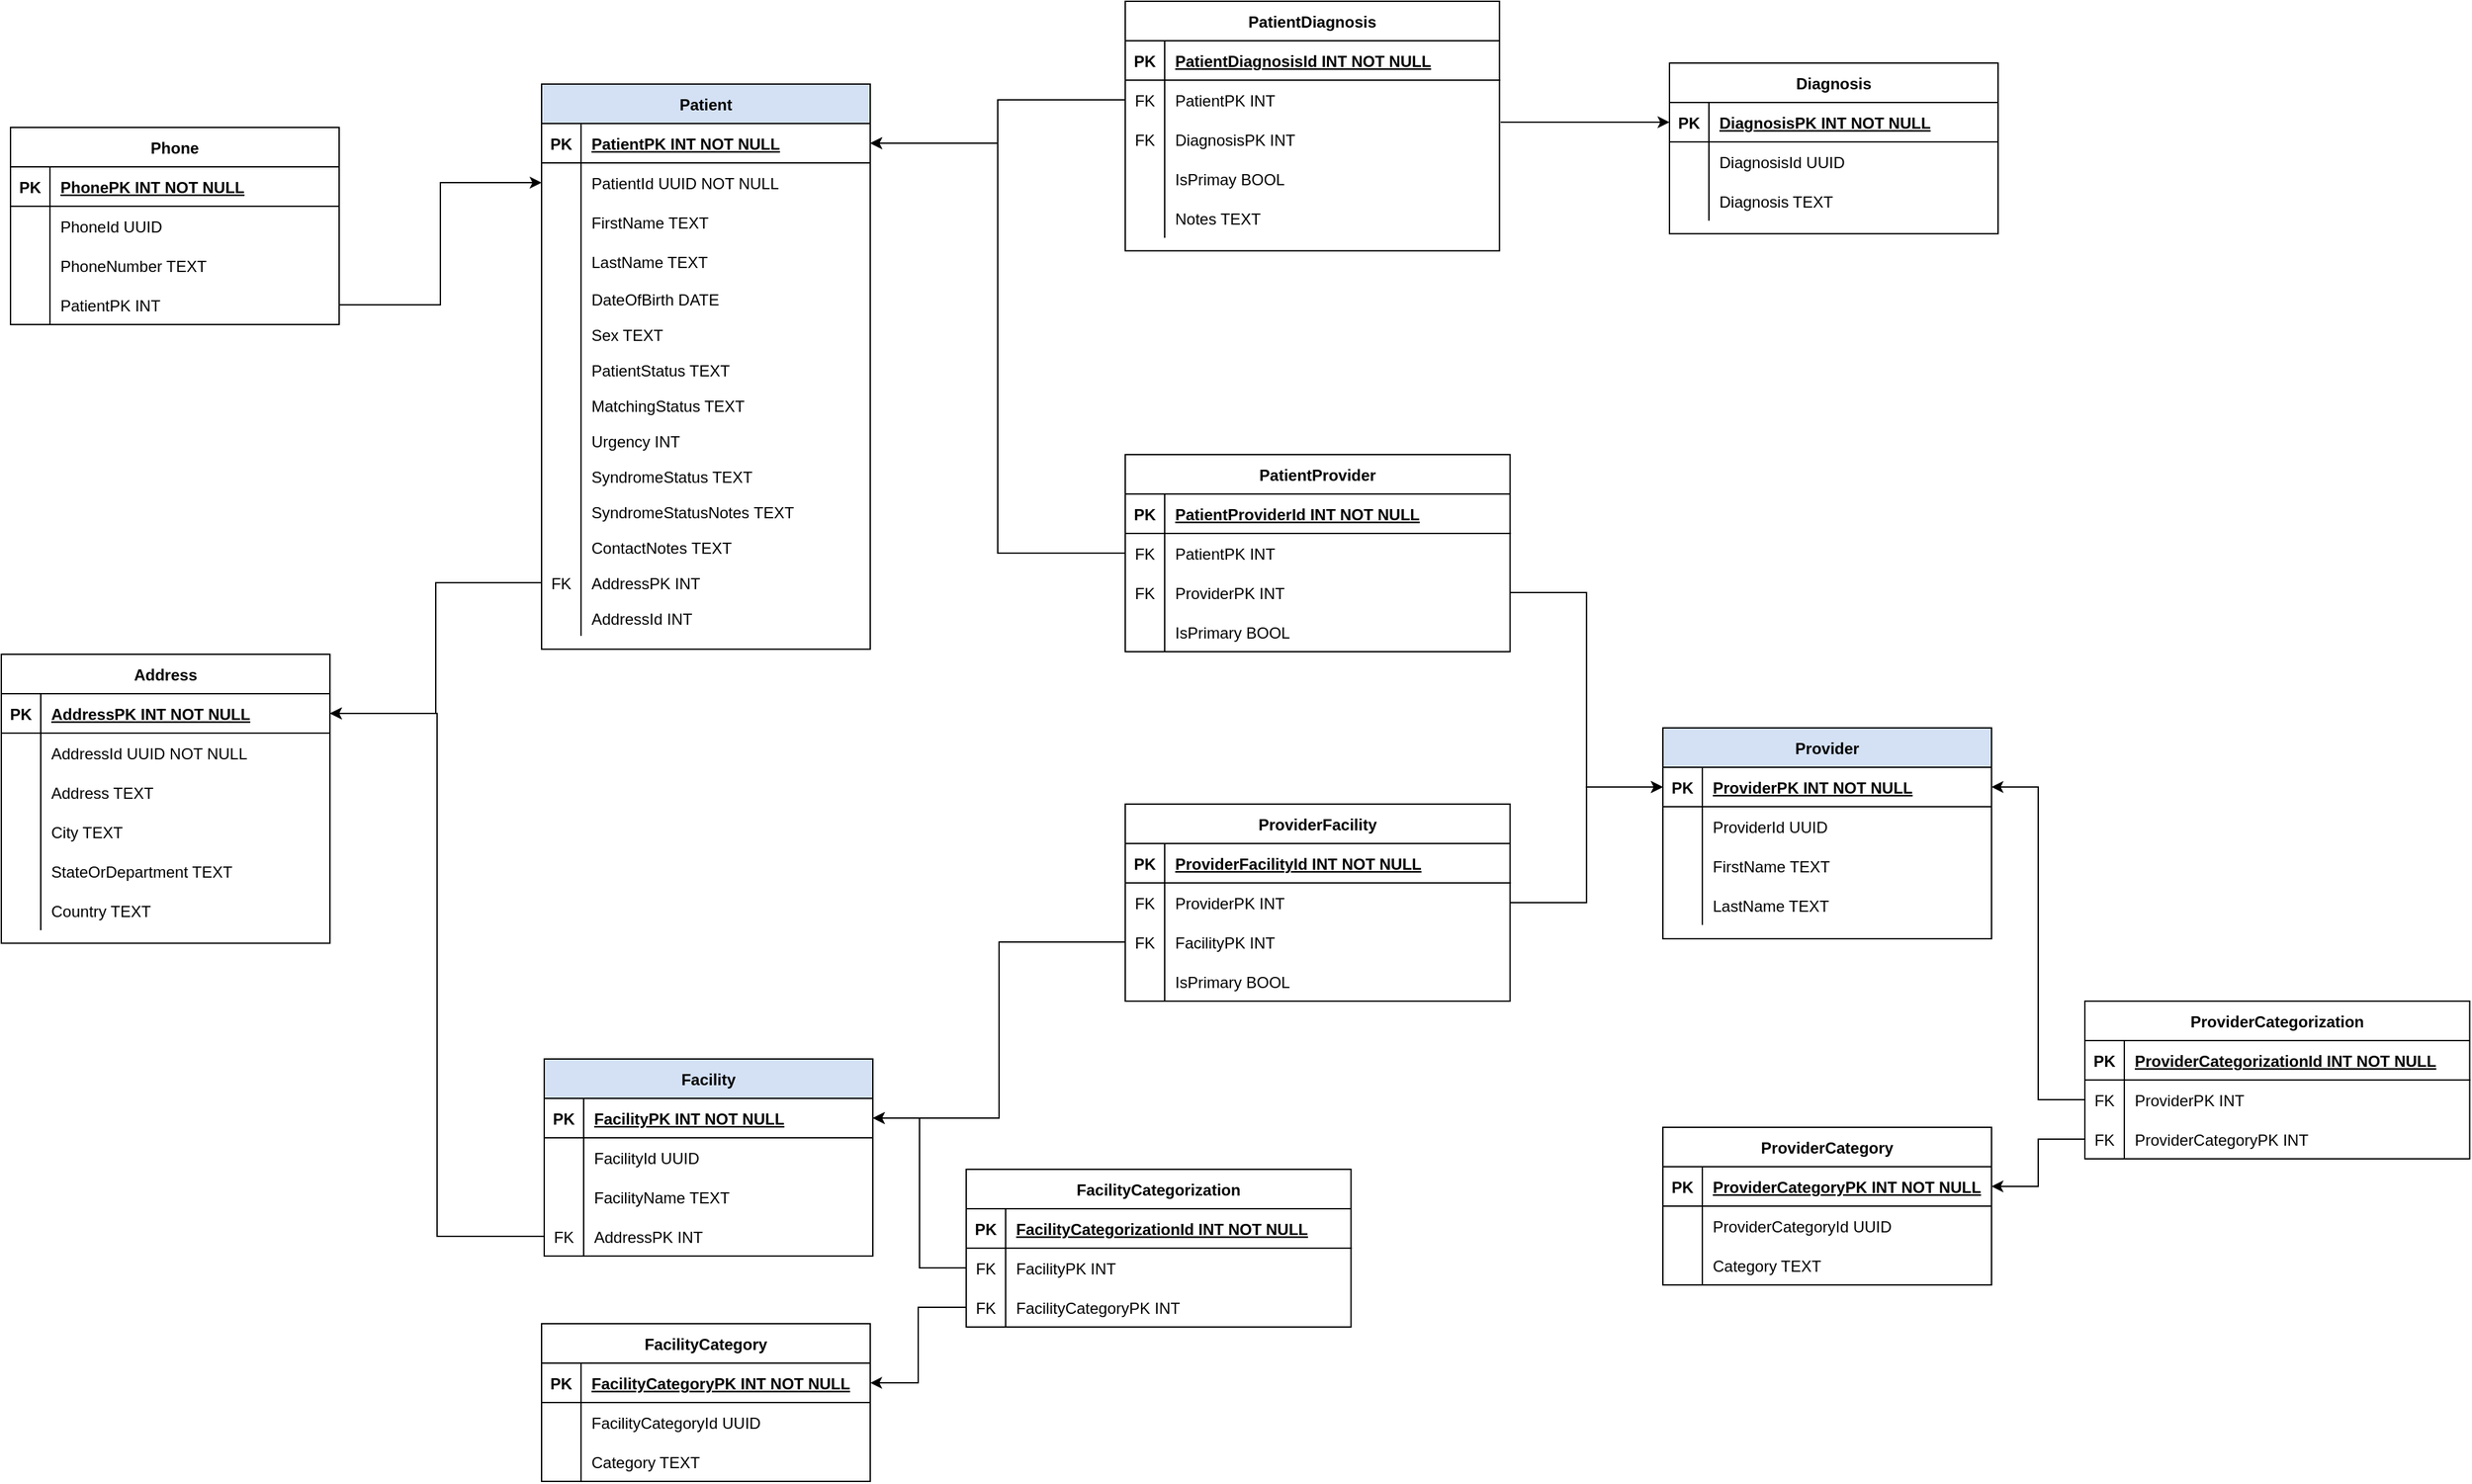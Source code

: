 <mxfile version="13.6.5" type="github">
  <diagram id="R2lEEEUBdFMjLlhIrx00" name="Page-1">
    <mxGraphModel dx="1976" dy="2022" grid="0" gridSize="10" guides="1" tooltips="1" connect="1" arrows="1" fold="1" page="1" pageScale="1" pageWidth="850" pageHeight="1100" math="0" shadow="0" extFonts="Permanent Marker^https://fonts.googleapis.com/css?family=Permanent+Marker">
      <root>
        <mxCell id="0" />
        <mxCell id="1" parent="0" />
        <mxCell id="nQOax5A-HRurF4t93XrJ-93" style="edgeStyle=orthogonalEdgeStyle;rounded=0;orthogonalLoop=1;jettySize=auto;html=1;exitX=0;exitY=0.5;exitDx=0;exitDy=0;" edge="1" parent="1" source="nQOax5A-HRurF4t93XrJ-86" target="C-vyLk0tnHw3VtMMgP7b-14">
          <mxGeometry relative="1" as="geometry" />
        </mxCell>
        <mxCell id="nQOax5A-HRurF4t93XrJ-94" style="edgeStyle=orthogonalEdgeStyle;rounded=0;orthogonalLoop=1;jettySize=auto;html=1;entryX=0;entryY=0.5;entryDx=0;entryDy=0;exitX=1.003;exitY=0.067;exitDx=0;exitDy=0;exitPerimeter=0;" edge="1" parent="1" source="nQOax5A-HRurF4t93XrJ-89" target="nQOax5A-HRurF4t93XrJ-46">
          <mxGeometry relative="1" as="geometry">
            <mxPoint x="461" y="128" as="sourcePoint" />
          </mxGeometry>
        </mxCell>
        <mxCell id="nQOax5A-HRurF4t93XrJ-104" style="edgeStyle=orthogonalEdgeStyle;rounded=0;orthogonalLoop=1;jettySize=auto;html=1;entryX=1;entryY=0.5;entryDx=0;entryDy=0;exitX=0;exitY=0.5;exitDx=0;exitDy=0;" edge="1" parent="1" source="nQOax5A-HRurF4t93XrJ-42" target="C-vyLk0tnHw3VtMMgP7b-24">
          <mxGeometry relative="1" as="geometry">
            <mxPoint x="443" y="902" as="sourcePoint" />
          </mxGeometry>
        </mxCell>
        <mxCell id="nQOax5A-HRurF4t93XrJ-105" style="edgeStyle=orthogonalEdgeStyle;rounded=0;orthogonalLoop=1;jettySize=auto;html=1;exitX=0;exitY=0.5;exitDx=0;exitDy=0;entryX=1;entryY=0.5;entryDx=0;entryDy=0;" edge="1" parent="1" source="nQOax5A-HRurF4t93XrJ-101" target="nQOax5A-HRurF4t93XrJ-20">
          <mxGeometry relative="1" as="geometry" />
        </mxCell>
        <mxCell id="nQOax5A-HRurF4t93XrJ-116" style="edgeStyle=orthogonalEdgeStyle;rounded=0;orthogonalLoop=1;jettySize=auto;html=1;exitX=1;exitY=0.5;exitDx=0;exitDy=0;entryX=0;entryY=0.5;entryDx=0;entryDy=0;" edge="1" parent="1" source="nQOax5A-HRurF4t93XrJ-113" target="C-vyLk0tnHw3VtMMgP7b-17">
          <mxGeometry relative="1" as="geometry" />
        </mxCell>
        <mxCell id="C-vyLk0tnHw3VtMMgP7b-23" value="Facility" style="shape=table;startSize=30;container=1;collapsible=1;childLayout=tableLayout;fixedRows=1;rowLines=0;fontStyle=1;align=center;resizeLast=1;fillColor=#D4E1F5;" parent="1" vertex="1">
          <mxGeometry x="57" y="779" width="250" height="150" as="geometry" />
        </mxCell>
        <mxCell id="C-vyLk0tnHw3VtMMgP7b-24" value="" style="shape=partialRectangle;collapsible=0;dropTarget=0;pointerEvents=0;fillColor=none;points=[[0,0.5],[1,0.5]];portConstraint=eastwest;top=0;left=0;right=0;bottom=1;" parent="C-vyLk0tnHw3VtMMgP7b-23" vertex="1">
          <mxGeometry y="30" width="250" height="30" as="geometry" />
        </mxCell>
        <mxCell id="C-vyLk0tnHw3VtMMgP7b-25" value="PK" style="shape=partialRectangle;overflow=hidden;connectable=0;fillColor=none;top=0;left=0;bottom=0;right=0;fontStyle=1;" parent="C-vyLk0tnHw3VtMMgP7b-24" vertex="1">
          <mxGeometry width="30" height="30" as="geometry" />
        </mxCell>
        <mxCell id="C-vyLk0tnHw3VtMMgP7b-26" value="FacilityPK INT NOT NULL " style="shape=partialRectangle;overflow=hidden;connectable=0;fillColor=none;top=0;left=0;bottom=0;right=0;align=left;spacingLeft=6;fontStyle=5;" parent="C-vyLk0tnHw3VtMMgP7b-24" vertex="1">
          <mxGeometry x="30" width="220" height="30" as="geometry" />
        </mxCell>
        <mxCell id="C-vyLk0tnHw3VtMMgP7b-27" value="" style="shape=partialRectangle;collapsible=0;dropTarget=0;pointerEvents=0;fillColor=none;points=[[0,0.5],[1,0.5]];portConstraint=eastwest;top=0;left=0;right=0;bottom=0;" parent="C-vyLk0tnHw3VtMMgP7b-23" vertex="1">
          <mxGeometry y="60" width="250" height="30" as="geometry" />
        </mxCell>
        <mxCell id="C-vyLk0tnHw3VtMMgP7b-28" value="" style="shape=partialRectangle;overflow=hidden;connectable=0;fillColor=none;top=0;left=0;bottom=0;right=0;" parent="C-vyLk0tnHw3VtMMgP7b-27" vertex="1">
          <mxGeometry width="30" height="30" as="geometry" />
        </mxCell>
        <mxCell id="C-vyLk0tnHw3VtMMgP7b-29" value="FacilityId UUID" style="shape=partialRectangle;overflow=hidden;connectable=0;fillColor=none;top=0;left=0;bottom=0;right=0;align=left;spacingLeft=6;" parent="C-vyLk0tnHw3VtMMgP7b-27" vertex="1">
          <mxGeometry x="30" width="220" height="30" as="geometry" />
        </mxCell>
        <mxCell id="nQOax5A-HRurF4t93XrJ-186" value="" style="shape=partialRectangle;collapsible=0;dropTarget=0;pointerEvents=0;fillColor=none;points=[[0,0.5],[1,0.5]];portConstraint=eastwest;top=0;left=0;right=0;bottom=0;" vertex="1" parent="C-vyLk0tnHw3VtMMgP7b-23">
          <mxGeometry y="90" width="250" height="30" as="geometry" />
        </mxCell>
        <mxCell id="nQOax5A-HRurF4t93XrJ-187" value="" style="shape=partialRectangle;overflow=hidden;connectable=0;fillColor=none;top=0;left=0;bottom=0;right=0;" vertex="1" parent="nQOax5A-HRurF4t93XrJ-186">
          <mxGeometry width="30" height="30" as="geometry" />
        </mxCell>
        <mxCell id="nQOax5A-HRurF4t93XrJ-188" value="FacilityName TEXT" style="shape=partialRectangle;overflow=hidden;connectable=0;fillColor=none;top=0;left=0;bottom=0;right=0;align=left;spacingLeft=6;" vertex="1" parent="nQOax5A-HRurF4t93XrJ-186">
          <mxGeometry x="30" width="220" height="30" as="geometry" />
        </mxCell>
        <mxCell id="nQOax5A-HRurF4t93XrJ-164" value="" style="shape=partialRectangle;collapsible=0;dropTarget=0;pointerEvents=0;fillColor=none;points=[[0,0.5],[1,0.5]];portConstraint=eastwest;top=0;left=0;right=0;bottom=0;" vertex="1" parent="C-vyLk0tnHw3VtMMgP7b-23">
          <mxGeometry y="120" width="250" height="30" as="geometry" />
        </mxCell>
        <mxCell id="nQOax5A-HRurF4t93XrJ-165" value="FK" style="shape=partialRectangle;overflow=hidden;connectable=0;fillColor=none;top=0;left=0;bottom=0;right=0;" vertex="1" parent="nQOax5A-HRurF4t93XrJ-164">
          <mxGeometry width="30" height="30" as="geometry" />
        </mxCell>
        <mxCell id="nQOax5A-HRurF4t93XrJ-166" value="AddressPK INT" style="shape=partialRectangle;overflow=hidden;connectable=0;fillColor=none;top=0;left=0;bottom=0;right=0;align=left;spacingLeft=6;" vertex="1" parent="nQOax5A-HRurF4t93XrJ-164">
          <mxGeometry x="30" width="220" height="30" as="geometry" />
        </mxCell>
        <mxCell id="C-vyLk0tnHw3VtMMgP7b-13" value="Patient" style="shape=table;startSize=30;container=1;collapsible=1;childLayout=tableLayout;fixedRows=1;rowLines=0;fontStyle=1;align=center;resizeLast=1;fillColor=#D4E1F5;" parent="1" vertex="1">
          <mxGeometry x="55" y="37" width="250" height="430.125" as="geometry" />
        </mxCell>
        <mxCell id="C-vyLk0tnHw3VtMMgP7b-14" value="" style="shape=partialRectangle;collapsible=0;dropTarget=0;pointerEvents=0;fillColor=none;points=[[0,0.5],[1,0.5]];portConstraint=eastwest;top=0;left=0;right=0;bottom=1;" parent="C-vyLk0tnHw3VtMMgP7b-13" vertex="1">
          <mxGeometry y="30" width="250" height="30" as="geometry" />
        </mxCell>
        <mxCell id="C-vyLk0tnHw3VtMMgP7b-15" value="PK" style="shape=partialRectangle;overflow=hidden;connectable=0;fillColor=none;top=0;left=0;bottom=0;right=0;fontStyle=1;" parent="C-vyLk0tnHw3VtMMgP7b-14" vertex="1">
          <mxGeometry width="30" height="30" as="geometry" />
        </mxCell>
        <mxCell id="C-vyLk0tnHw3VtMMgP7b-16" value="PatientPK INT NOT NULL " style="shape=partialRectangle;overflow=hidden;connectable=0;fillColor=none;top=0;left=0;bottom=0;right=0;align=left;spacingLeft=6;fontStyle=5;" parent="C-vyLk0tnHw3VtMMgP7b-14" vertex="1">
          <mxGeometry x="30" width="220" height="30" as="geometry" />
        </mxCell>
        <mxCell id="C-vyLk0tnHw3VtMMgP7b-17" value="" style="shape=partialRectangle;collapsible=0;dropTarget=0;pointerEvents=0;fillColor=none;points=[[0,0.5],[1,0.5]];portConstraint=eastwest;top=0;left=0;right=0;bottom=0;" parent="C-vyLk0tnHw3VtMMgP7b-13" vertex="1">
          <mxGeometry y="60" width="250" height="30" as="geometry" />
        </mxCell>
        <mxCell id="C-vyLk0tnHw3VtMMgP7b-18" value="" style="shape=partialRectangle;overflow=hidden;connectable=0;fillColor=none;top=0;left=0;bottom=0;right=0;" parent="C-vyLk0tnHw3VtMMgP7b-17" vertex="1">
          <mxGeometry width="30" height="30" as="geometry" />
        </mxCell>
        <mxCell id="C-vyLk0tnHw3VtMMgP7b-19" value="PatientId UUID NOT NULL" style="shape=partialRectangle;overflow=hidden;connectable=0;fillColor=none;top=0;left=0;bottom=0;right=0;align=left;spacingLeft=6;" parent="C-vyLk0tnHw3VtMMgP7b-17" vertex="1">
          <mxGeometry x="30" width="220" height="30" as="geometry" />
        </mxCell>
        <mxCell id="C-vyLk0tnHw3VtMMgP7b-20" value="" style="shape=partialRectangle;collapsible=0;dropTarget=0;pointerEvents=0;fillColor=none;points=[[0,0.5],[1,0.5]];portConstraint=eastwest;top=0;left=0;right=0;bottom=0;" parent="C-vyLk0tnHw3VtMMgP7b-13" vertex="1">
          <mxGeometry y="90" width="250" height="30" as="geometry" />
        </mxCell>
        <mxCell id="C-vyLk0tnHw3VtMMgP7b-21" value="" style="shape=partialRectangle;overflow=hidden;connectable=0;fillColor=none;top=0;left=0;bottom=0;right=0;" parent="C-vyLk0tnHw3VtMMgP7b-20" vertex="1">
          <mxGeometry width="30" height="30" as="geometry" />
        </mxCell>
        <mxCell id="C-vyLk0tnHw3VtMMgP7b-22" value="FirstName TEXT" style="shape=partialRectangle;overflow=hidden;connectable=0;fillColor=none;top=0;left=0;bottom=0;right=0;align=left;spacingLeft=6;" parent="C-vyLk0tnHw3VtMMgP7b-20" vertex="1">
          <mxGeometry x="30" width="220" height="30" as="geometry" />
        </mxCell>
        <mxCell id="56dXUHVtUOL2lObvevo--10" value="" style="shape=partialRectangle;collapsible=0;dropTarget=0;pointerEvents=0;fillColor=none;points=[[0,0.5],[1,0.5]];portConstraint=eastwest;top=0;left=0;right=0;bottom=0;" parent="C-vyLk0tnHw3VtMMgP7b-13" vertex="1">
          <mxGeometry y="120" width="250" height="30" as="geometry" />
        </mxCell>
        <mxCell id="56dXUHVtUOL2lObvevo--11" value="" style="shape=partialRectangle;overflow=hidden;connectable=0;fillColor=none;top=0;left=0;bottom=0;right=0;" parent="56dXUHVtUOL2lObvevo--10" vertex="1">
          <mxGeometry width="30" height="30" as="geometry" />
        </mxCell>
        <mxCell id="56dXUHVtUOL2lObvevo--12" value="LastName TEXT" style="shape=partialRectangle;overflow=hidden;connectable=0;fillColor=none;top=0;left=0;bottom=0;right=0;align=left;spacingLeft=6;" parent="56dXUHVtUOL2lObvevo--10" vertex="1">
          <mxGeometry x="30" width="220" height="30" as="geometry" />
        </mxCell>
        <mxCell id="56dXUHVtUOL2lObvevo--13" value="" style="shape=partialRectangle;collapsible=0;dropTarget=0;pointerEvents=0;fillColor=none;points=[[0,0.5],[1,0.5]];portConstraint=eastwest;top=0;left=0;right=0;bottom=0;" parent="C-vyLk0tnHw3VtMMgP7b-13" vertex="1">
          <mxGeometry y="150" width="250" height="27" as="geometry" />
        </mxCell>
        <mxCell id="56dXUHVtUOL2lObvevo--14" value="" style="shape=partialRectangle;overflow=hidden;connectable=0;fillColor=none;top=0;left=0;bottom=0;right=0;" parent="56dXUHVtUOL2lObvevo--13" vertex="1">
          <mxGeometry width="30" height="27" as="geometry" />
        </mxCell>
        <mxCell id="56dXUHVtUOL2lObvevo--15" value="DateOfBirth DATE" style="shape=partialRectangle;overflow=hidden;connectable=0;fillColor=none;top=0;left=0;bottom=0;right=0;align=left;spacingLeft=6;" parent="56dXUHVtUOL2lObvevo--13" vertex="1">
          <mxGeometry x="30" width="220" height="27" as="geometry" />
        </mxCell>
        <mxCell id="nQOax5A-HRurF4t93XrJ-1" value="" style="shape=partialRectangle;collapsible=0;dropTarget=0;pointerEvents=0;fillColor=none;points=[[0,0.5],[1,0.5]];portConstraint=eastwest;top=0;left=0;right=0;bottom=0;" vertex="1" parent="C-vyLk0tnHw3VtMMgP7b-13">
          <mxGeometry y="177" width="250" height="27" as="geometry" />
        </mxCell>
        <mxCell id="nQOax5A-HRurF4t93XrJ-2" value="" style="shape=partialRectangle;overflow=hidden;connectable=0;fillColor=none;top=0;left=0;bottom=0;right=0;" vertex="1" parent="nQOax5A-HRurF4t93XrJ-1">
          <mxGeometry width="30" height="27" as="geometry" />
        </mxCell>
        <mxCell id="nQOax5A-HRurF4t93XrJ-3" value="Sex TEXT" style="shape=partialRectangle;overflow=hidden;connectable=0;fillColor=none;top=0;left=0;bottom=0;right=0;align=left;spacingLeft=6;" vertex="1" parent="nQOax5A-HRurF4t93XrJ-1">
          <mxGeometry x="30" width="220" height="27" as="geometry" />
        </mxCell>
        <mxCell id="nQOax5A-HRurF4t93XrJ-7" value="" style="shape=partialRectangle;collapsible=0;dropTarget=0;pointerEvents=0;fillColor=none;points=[[0,0.5],[1,0.5]];portConstraint=eastwest;top=0;left=0;right=0;bottom=0;" vertex="1" parent="C-vyLk0tnHw3VtMMgP7b-13">
          <mxGeometry y="204" width="250" height="27" as="geometry" />
        </mxCell>
        <mxCell id="nQOax5A-HRurF4t93XrJ-8" value="" style="shape=partialRectangle;overflow=hidden;connectable=0;fillColor=none;top=0;left=0;bottom=0;right=0;" vertex="1" parent="nQOax5A-HRurF4t93XrJ-7">
          <mxGeometry width="30" height="27" as="geometry" />
        </mxCell>
        <mxCell id="nQOax5A-HRurF4t93XrJ-9" value="PatientStatus TEXT" style="shape=partialRectangle;overflow=hidden;connectable=0;fillColor=none;top=0;left=0;bottom=0;right=0;align=left;spacingLeft=6;" vertex="1" parent="nQOax5A-HRurF4t93XrJ-7">
          <mxGeometry x="30" width="220" height="27" as="geometry" />
        </mxCell>
        <mxCell id="nQOax5A-HRurF4t93XrJ-117" value="" style="shape=partialRectangle;collapsible=0;dropTarget=0;pointerEvents=0;fillColor=none;points=[[0,0.5],[1,0.5]];portConstraint=eastwest;top=0;left=0;right=0;bottom=0;" vertex="1" parent="C-vyLk0tnHw3VtMMgP7b-13">
          <mxGeometry y="231" width="250" height="27" as="geometry" />
        </mxCell>
        <mxCell id="nQOax5A-HRurF4t93XrJ-118" value="" style="shape=partialRectangle;overflow=hidden;connectable=0;fillColor=none;top=0;left=0;bottom=0;right=0;" vertex="1" parent="nQOax5A-HRurF4t93XrJ-117">
          <mxGeometry width="30" height="27" as="geometry" />
        </mxCell>
        <mxCell id="nQOax5A-HRurF4t93XrJ-119" value="MatchingStatus TEXT" style="shape=partialRectangle;overflow=hidden;connectable=0;fillColor=none;top=0;left=0;bottom=0;right=0;align=left;spacingLeft=6;" vertex="1" parent="nQOax5A-HRurF4t93XrJ-117">
          <mxGeometry x="30" width="220" height="27" as="geometry" />
        </mxCell>
        <mxCell id="nQOax5A-HRurF4t93XrJ-13" value="" style="shape=partialRectangle;collapsible=0;dropTarget=0;pointerEvents=0;fillColor=none;points=[[0,0.5],[1,0.5]];portConstraint=eastwest;top=0;left=0;right=0;bottom=0;" vertex="1" parent="C-vyLk0tnHw3VtMMgP7b-13">
          <mxGeometry y="258" width="250" height="27" as="geometry" />
        </mxCell>
        <mxCell id="nQOax5A-HRurF4t93XrJ-14" value="" style="shape=partialRectangle;overflow=hidden;connectable=0;fillColor=none;top=0;left=0;bottom=0;right=0;" vertex="1" parent="nQOax5A-HRurF4t93XrJ-13">
          <mxGeometry width="30" height="27" as="geometry" />
        </mxCell>
        <mxCell id="nQOax5A-HRurF4t93XrJ-15" value="Urgency INT" style="shape=partialRectangle;overflow=hidden;connectable=0;fillColor=none;top=0;left=0;bottom=0;right=0;align=left;spacingLeft=6;" vertex="1" parent="nQOax5A-HRurF4t93XrJ-13">
          <mxGeometry x="30" width="220" height="27" as="geometry" />
        </mxCell>
        <mxCell id="nQOax5A-HRurF4t93XrJ-16" value="" style="shape=partialRectangle;collapsible=0;dropTarget=0;pointerEvents=0;fillColor=none;points=[[0,0.5],[1,0.5]];portConstraint=eastwest;top=0;left=0;right=0;bottom=0;" vertex="1" parent="C-vyLk0tnHw3VtMMgP7b-13">
          <mxGeometry y="285" width="250" height="27" as="geometry" />
        </mxCell>
        <mxCell id="nQOax5A-HRurF4t93XrJ-17" value="" style="shape=partialRectangle;overflow=hidden;connectable=0;fillColor=none;top=0;left=0;bottom=0;right=0;" vertex="1" parent="nQOax5A-HRurF4t93XrJ-16">
          <mxGeometry width="30" height="27" as="geometry" />
        </mxCell>
        <mxCell id="nQOax5A-HRurF4t93XrJ-18" value="SyndromeStatus TEXT" style="shape=partialRectangle;overflow=hidden;connectable=0;fillColor=none;top=0;left=0;bottom=0;right=0;align=left;spacingLeft=6;" vertex="1" parent="nQOax5A-HRurF4t93XrJ-16">
          <mxGeometry x="30" width="220" height="27" as="geometry" />
        </mxCell>
        <mxCell id="nQOax5A-HRurF4t93XrJ-32" value="" style="shape=partialRectangle;collapsible=0;dropTarget=0;pointerEvents=0;fillColor=none;points=[[0,0.5],[1,0.5]];portConstraint=eastwest;top=0;left=0;right=0;bottom=0;" vertex="1" parent="C-vyLk0tnHw3VtMMgP7b-13">
          <mxGeometry y="312" width="250" height="27" as="geometry" />
        </mxCell>
        <mxCell id="nQOax5A-HRurF4t93XrJ-33" value="" style="shape=partialRectangle;overflow=hidden;connectable=0;fillColor=none;top=0;left=0;bottom=0;right=0;" vertex="1" parent="nQOax5A-HRurF4t93XrJ-32">
          <mxGeometry width="30" height="27" as="geometry" />
        </mxCell>
        <mxCell id="nQOax5A-HRurF4t93XrJ-34" value="SyndromeStatusNotes TEXT" style="shape=partialRectangle;overflow=hidden;connectable=0;fillColor=none;top=0;left=0;bottom=0;right=0;align=left;spacingLeft=6;" vertex="1" parent="nQOax5A-HRurF4t93XrJ-32">
          <mxGeometry x="30" width="220" height="27" as="geometry" />
        </mxCell>
        <mxCell id="nQOax5A-HRurF4t93XrJ-120" value="" style="shape=partialRectangle;collapsible=0;dropTarget=0;pointerEvents=0;fillColor=none;points=[[0,0.5],[1,0.5]];portConstraint=eastwest;top=0;left=0;right=0;bottom=0;" vertex="1" parent="C-vyLk0tnHw3VtMMgP7b-13">
          <mxGeometry y="339" width="250" height="27" as="geometry" />
        </mxCell>
        <mxCell id="nQOax5A-HRurF4t93XrJ-121" value="" style="shape=partialRectangle;overflow=hidden;connectable=0;fillColor=none;top=0;left=0;bottom=0;right=0;" vertex="1" parent="nQOax5A-HRurF4t93XrJ-120">
          <mxGeometry width="30" height="27" as="geometry" />
        </mxCell>
        <mxCell id="nQOax5A-HRurF4t93XrJ-122" value="ContactNotes TEXT" style="shape=partialRectangle;overflow=hidden;connectable=0;fillColor=none;top=0;left=0;bottom=0;right=0;align=left;spacingLeft=6;" vertex="1" parent="nQOax5A-HRurF4t93XrJ-120">
          <mxGeometry x="30" width="220" height="27" as="geometry" />
        </mxCell>
        <mxCell id="nQOax5A-HRurF4t93XrJ-160" value="" style="shape=partialRectangle;collapsible=0;dropTarget=0;pointerEvents=0;fillColor=none;points=[[0,0.5],[1,0.5]];portConstraint=eastwest;top=0;left=0;right=0;bottom=0;" vertex="1" parent="C-vyLk0tnHw3VtMMgP7b-13">
          <mxGeometry y="366" width="250" height="27" as="geometry" />
        </mxCell>
        <mxCell id="nQOax5A-HRurF4t93XrJ-161" value="FK" style="shape=partialRectangle;overflow=hidden;connectable=0;fillColor=none;top=0;left=0;bottom=0;right=0;" vertex="1" parent="nQOax5A-HRurF4t93XrJ-160">
          <mxGeometry width="30" height="27" as="geometry" />
        </mxCell>
        <mxCell id="nQOax5A-HRurF4t93XrJ-162" value="AddressPK INT" style="shape=partialRectangle;overflow=hidden;connectable=0;fillColor=none;top=0;left=0;bottom=0;right=0;align=left;spacingLeft=6;" vertex="1" parent="nQOax5A-HRurF4t93XrJ-160">
          <mxGeometry x="30" width="220" height="27" as="geometry" />
        </mxCell>
        <mxCell id="nQOax5A-HRurF4t93XrJ-157" value="" style="shape=partialRectangle;collapsible=0;dropTarget=0;pointerEvents=0;fillColor=none;points=[[0,0.5],[1,0.5]];portConstraint=eastwest;top=0;left=0;right=0;bottom=0;" vertex="1" parent="C-vyLk0tnHw3VtMMgP7b-13">
          <mxGeometry y="393" width="250" height="27" as="geometry" />
        </mxCell>
        <mxCell id="nQOax5A-HRurF4t93XrJ-158" value="" style="shape=partialRectangle;overflow=hidden;connectable=0;fillColor=none;top=0;left=0;bottom=0;right=0;" vertex="1" parent="nQOax5A-HRurF4t93XrJ-157">
          <mxGeometry width="30" height="27" as="geometry" />
        </mxCell>
        <mxCell id="nQOax5A-HRurF4t93XrJ-159" value="AddressId INT" style="shape=partialRectangle;overflow=hidden;connectable=0;fillColor=none;top=0;left=0;bottom=0;right=0;align=left;spacingLeft=6;" vertex="1" parent="nQOax5A-HRurF4t93XrJ-157">
          <mxGeometry x="30" width="220" height="27" as="geometry" />
        </mxCell>
        <mxCell id="nQOax5A-HRurF4t93XrJ-106" value="Phone" style="shape=table;startSize=30;container=1;collapsible=1;childLayout=tableLayout;fixedRows=1;rowLines=0;fontStyle=1;align=center;resizeLast=1;" vertex="1" parent="1">
          <mxGeometry x="-349" y="70" width="250" height="150" as="geometry" />
        </mxCell>
        <mxCell id="nQOax5A-HRurF4t93XrJ-107" value="" style="shape=partialRectangle;collapsible=0;dropTarget=0;pointerEvents=0;fillColor=none;points=[[0,0.5],[1,0.5]];portConstraint=eastwest;top=0;left=0;right=0;bottom=1;" vertex="1" parent="nQOax5A-HRurF4t93XrJ-106">
          <mxGeometry y="30" width="250" height="30" as="geometry" />
        </mxCell>
        <mxCell id="nQOax5A-HRurF4t93XrJ-108" value="PK" style="shape=partialRectangle;overflow=hidden;connectable=0;fillColor=none;top=0;left=0;bottom=0;right=0;fontStyle=1;" vertex="1" parent="nQOax5A-HRurF4t93XrJ-107">
          <mxGeometry width="30" height="30" as="geometry" />
        </mxCell>
        <mxCell id="nQOax5A-HRurF4t93XrJ-109" value="PhonePK INT NOT NULL " style="shape=partialRectangle;overflow=hidden;connectable=0;fillColor=none;top=0;left=0;bottom=0;right=0;align=left;spacingLeft=6;fontStyle=5;" vertex="1" parent="nQOax5A-HRurF4t93XrJ-107">
          <mxGeometry x="30" width="220" height="30" as="geometry" />
        </mxCell>
        <mxCell id="nQOax5A-HRurF4t93XrJ-110" value="" style="shape=partialRectangle;collapsible=0;dropTarget=0;pointerEvents=0;fillColor=none;points=[[0,0.5],[1,0.5]];portConstraint=eastwest;top=0;left=0;right=0;bottom=0;" vertex="1" parent="nQOax5A-HRurF4t93XrJ-106">
          <mxGeometry y="60" width="250" height="30" as="geometry" />
        </mxCell>
        <mxCell id="nQOax5A-HRurF4t93XrJ-111" value="" style="shape=partialRectangle;overflow=hidden;connectable=0;fillColor=none;top=0;left=0;bottom=0;right=0;" vertex="1" parent="nQOax5A-HRurF4t93XrJ-110">
          <mxGeometry width="30" height="30" as="geometry" />
        </mxCell>
        <mxCell id="nQOax5A-HRurF4t93XrJ-112" value="PhoneId UUID" style="shape=partialRectangle;overflow=hidden;connectable=0;fillColor=none;top=0;left=0;bottom=0;right=0;align=left;spacingLeft=6;" vertex="1" parent="nQOax5A-HRurF4t93XrJ-110">
          <mxGeometry x="30" width="220" height="30" as="geometry" />
        </mxCell>
        <mxCell id="nQOax5A-HRurF4t93XrJ-192" value="" style="shape=partialRectangle;collapsible=0;dropTarget=0;pointerEvents=0;fillColor=none;points=[[0,0.5],[1,0.5]];portConstraint=eastwest;top=0;left=0;right=0;bottom=0;" vertex="1" parent="nQOax5A-HRurF4t93XrJ-106">
          <mxGeometry y="90" width="250" height="30" as="geometry" />
        </mxCell>
        <mxCell id="nQOax5A-HRurF4t93XrJ-193" value="" style="shape=partialRectangle;overflow=hidden;connectable=0;fillColor=none;top=0;left=0;bottom=0;right=0;" vertex="1" parent="nQOax5A-HRurF4t93XrJ-192">
          <mxGeometry width="30" height="30" as="geometry" />
        </mxCell>
        <mxCell id="nQOax5A-HRurF4t93XrJ-194" value="PhoneNumber TEXT" style="shape=partialRectangle;overflow=hidden;connectable=0;fillColor=none;top=0;left=0;bottom=0;right=0;align=left;spacingLeft=6;" vertex="1" parent="nQOax5A-HRurF4t93XrJ-192">
          <mxGeometry x="30" width="220" height="30" as="geometry" />
        </mxCell>
        <mxCell id="nQOax5A-HRurF4t93XrJ-113" value="" style="shape=partialRectangle;collapsible=0;dropTarget=0;pointerEvents=0;fillColor=none;points=[[0,0.5],[1,0.5]];portConstraint=eastwest;top=0;left=0;right=0;bottom=0;" vertex="1" parent="nQOax5A-HRurF4t93XrJ-106">
          <mxGeometry y="120" width="250" height="30" as="geometry" />
        </mxCell>
        <mxCell id="nQOax5A-HRurF4t93XrJ-114" value="" style="shape=partialRectangle;overflow=hidden;connectable=0;fillColor=none;top=0;left=0;bottom=0;right=0;" vertex="1" parent="nQOax5A-HRurF4t93XrJ-113">
          <mxGeometry width="30" height="30" as="geometry" />
        </mxCell>
        <mxCell id="nQOax5A-HRurF4t93XrJ-115" value="PatientPK INT" style="shape=partialRectangle;overflow=hidden;connectable=0;fillColor=none;top=0;left=0;bottom=0;right=0;align=left;spacingLeft=6;" vertex="1" parent="nQOax5A-HRurF4t93XrJ-113">
          <mxGeometry x="30" width="220" height="30" as="geometry" />
        </mxCell>
        <mxCell id="nQOax5A-HRurF4t93XrJ-82" value="PatientDiagnosis" style="shape=table;startSize=30;container=1;collapsible=1;childLayout=tableLayout;fixedRows=1;rowLines=0;fontStyle=1;align=center;resizeLast=1;" vertex="1" parent="1">
          <mxGeometry x="499" y="-26.0" width="284.706" height="189.917" as="geometry" />
        </mxCell>
        <mxCell id="nQOax5A-HRurF4t93XrJ-83" value="" style="shape=partialRectangle;collapsible=0;dropTarget=0;pointerEvents=0;fillColor=none;points=[[0,0.5],[1,0.5]];portConstraint=eastwest;top=0;left=0;right=0;bottom=1;" vertex="1" parent="nQOax5A-HRurF4t93XrJ-82">
          <mxGeometry y="30" width="284.706" height="30" as="geometry" />
        </mxCell>
        <mxCell id="nQOax5A-HRurF4t93XrJ-84" value="PK" style="shape=partialRectangle;overflow=hidden;connectable=0;fillColor=none;top=0;left=0;bottom=0;right=0;fontStyle=1;" vertex="1" parent="nQOax5A-HRurF4t93XrJ-83">
          <mxGeometry width="30" height="30" as="geometry" />
        </mxCell>
        <mxCell id="nQOax5A-HRurF4t93XrJ-85" value="PatientDiagnosisId INT NOT NULL" style="shape=partialRectangle;overflow=hidden;connectable=0;fillColor=none;top=0;left=0;bottom=0;right=0;align=left;spacingLeft=6;fontStyle=5;" vertex="1" parent="nQOax5A-HRurF4t93XrJ-83">
          <mxGeometry x="30" width="254.706" height="30" as="geometry" />
        </mxCell>
        <mxCell id="nQOax5A-HRurF4t93XrJ-86" value="" style="shape=partialRectangle;collapsible=0;dropTarget=0;pointerEvents=0;fillColor=none;points=[[0,0.5],[1,0.5]];portConstraint=eastwest;top=0;left=0;right=0;bottom=0;" vertex="1" parent="nQOax5A-HRurF4t93XrJ-82">
          <mxGeometry y="60" width="284.706" height="30" as="geometry" />
        </mxCell>
        <mxCell id="nQOax5A-HRurF4t93XrJ-87" value="FK" style="shape=partialRectangle;overflow=hidden;connectable=0;fillColor=none;top=0;left=0;bottom=0;right=0;" vertex="1" parent="nQOax5A-HRurF4t93XrJ-86">
          <mxGeometry width="30" height="30" as="geometry" />
        </mxCell>
        <mxCell id="nQOax5A-HRurF4t93XrJ-88" value="PatientPK INT" style="shape=partialRectangle;overflow=hidden;connectable=0;fillColor=none;top=0;left=0;bottom=0;right=0;align=left;spacingLeft=6;" vertex="1" parent="nQOax5A-HRurF4t93XrJ-86">
          <mxGeometry x="30" width="254.706" height="30" as="geometry" />
        </mxCell>
        <mxCell id="nQOax5A-HRurF4t93XrJ-89" value="" style="shape=partialRectangle;collapsible=0;dropTarget=0;pointerEvents=0;fillColor=none;points=[[0,0.5],[1,0.5]];portConstraint=eastwest;top=0;left=0;right=0;bottom=0;" vertex="1" parent="nQOax5A-HRurF4t93XrJ-82">
          <mxGeometry y="90" width="284.706" height="30" as="geometry" />
        </mxCell>
        <mxCell id="nQOax5A-HRurF4t93XrJ-90" value="FK" style="shape=partialRectangle;overflow=hidden;connectable=0;fillColor=none;top=0;left=0;bottom=0;right=0;" vertex="1" parent="nQOax5A-HRurF4t93XrJ-89">
          <mxGeometry width="30" height="30" as="geometry" />
        </mxCell>
        <mxCell id="nQOax5A-HRurF4t93XrJ-91" value="DiagnosisPK INT" style="shape=partialRectangle;overflow=hidden;connectable=0;fillColor=none;top=0;left=0;bottom=0;right=0;align=left;spacingLeft=6;" vertex="1" parent="nQOax5A-HRurF4t93XrJ-89">
          <mxGeometry x="30" width="254.706" height="30" as="geometry" />
        </mxCell>
        <mxCell id="nQOax5A-HRurF4t93XrJ-95" value="" style="shape=partialRectangle;collapsible=0;dropTarget=0;pointerEvents=0;fillColor=none;points=[[0,0.5],[1,0.5]];portConstraint=eastwest;top=0;left=0;right=0;bottom=0;" vertex="1" parent="nQOax5A-HRurF4t93XrJ-82">
          <mxGeometry y="120" width="284.706" height="30" as="geometry" />
        </mxCell>
        <mxCell id="nQOax5A-HRurF4t93XrJ-96" value="" style="shape=partialRectangle;overflow=hidden;connectable=0;fillColor=none;top=0;left=0;bottom=0;right=0;" vertex="1" parent="nQOax5A-HRurF4t93XrJ-95">
          <mxGeometry width="30" height="30" as="geometry" />
        </mxCell>
        <mxCell id="nQOax5A-HRurF4t93XrJ-97" value="IsPrimay BOOL" style="shape=partialRectangle;overflow=hidden;connectable=0;fillColor=none;top=0;left=0;bottom=0;right=0;align=left;spacingLeft=6;" vertex="1" parent="nQOax5A-HRurF4t93XrJ-95">
          <mxGeometry x="30" width="254.706" height="30" as="geometry" />
        </mxCell>
        <mxCell id="nQOax5A-HRurF4t93XrJ-98" value="" style="shape=partialRectangle;collapsible=0;dropTarget=0;pointerEvents=0;fillColor=none;points=[[0,0.5],[1,0.5]];portConstraint=eastwest;top=0;left=0;right=0;bottom=0;" vertex="1" parent="nQOax5A-HRurF4t93XrJ-82">
          <mxGeometry y="150" width="284.706" height="30" as="geometry" />
        </mxCell>
        <mxCell id="nQOax5A-HRurF4t93XrJ-99" value="" style="shape=partialRectangle;overflow=hidden;connectable=0;fillColor=none;top=0;left=0;bottom=0;right=0;" vertex="1" parent="nQOax5A-HRurF4t93XrJ-98">
          <mxGeometry width="30" height="30" as="geometry" />
        </mxCell>
        <mxCell id="nQOax5A-HRurF4t93XrJ-100" value="Notes TEXT" style="shape=partialRectangle;overflow=hidden;connectable=0;fillColor=none;top=0;left=0;bottom=0;right=0;align=left;spacingLeft=6;" vertex="1" parent="nQOax5A-HRurF4t93XrJ-98">
          <mxGeometry x="30" width="254.706" height="30" as="geometry" />
        </mxCell>
        <mxCell id="nQOax5A-HRurF4t93XrJ-19" value="FacilityCategory" style="shape=table;startSize=30;container=1;collapsible=1;childLayout=tableLayout;fixedRows=1;rowLines=0;fontStyle=1;align=center;resizeLast=1;" vertex="1" parent="1">
          <mxGeometry x="55" y="980.54" width="250" height="120" as="geometry">
            <mxRectangle x="77" y="754" width="120" height="30" as="alternateBounds" />
          </mxGeometry>
        </mxCell>
        <mxCell id="nQOax5A-HRurF4t93XrJ-20" value="" style="shape=partialRectangle;collapsible=0;dropTarget=0;pointerEvents=0;fillColor=none;points=[[0,0.5],[1,0.5]];portConstraint=eastwest;top=0;left=0;right=0;bottom=1;" vertex="1" parent="nQOax5A-HRurF4t93XrJ-19">
          <mxGeometry y="30" width="250" height="30" as="geometry" />
        </mxCell>
        <mxCell id="nQOax5A-HRurF4t93XrJ-21" value="PK" style="shape=partialRectangle;overflow=hidden;connectable=0;fillColor=none;top=0;left=0;bottom=0;right=0;fontStyle=1;" vertex="1" parent="nQOax5A-HRurF4t93XrJ-20">
          <mxGeometry width="30" height="30" as="geometry" />
        </mxCell>
        <mxCell id="nQOax5A-HRurF4t93XrJ-22" value="FacilityCategoryPK INT NOT NULL " style="shape=partialRectangle;overflow=hidden;connectable=0;fillColor=none;top=0;left=0;bottom=0;right=0;align=left;spacingLeft=6;fontStyle=5;" vertex="1" parent="nQOax5A-HRurF4t93XrJ-20">
          <mxGeometry x="30" width="220" height="30" as="geometry" />
        </mxCell>
        <mxCell id="nQOax5A-HRurF4t93XrJ-23" value="" style="shape=partialRectangle;collapsible=0;dropTarget=0;pointerEvents=0;fillColor=none;points=[[0,0.5],[1,0.5]];portConstraint=eastwest;top=0;left=0;right=0;bottom=0;" vertex="1" parent="nQOax5A-HRurF4t93XrJ-19">
          <mxGeometry y="60" width="250" height="30" as="geometry" />
        </mxCell>
        <mxCell id="nQOax5A-HRurF4t93XrJ-24" value="" style="shape=partialRectangle;overflow=hidden;connectable=0;fillColor=none;top=0;left=0;bottom=0;right=0;" vertex="1" parent="nQOax5A-HRurF4t93XrJ-23">
          <mxGeometry width="30" height="30" as="geometry" />
        </mxCell>
        <mxCell id="nQOax5A-HRurF4t93XrJ-25" value="FacilityCategoryId UUID" style="shape=partialRectangle;overflow=hidden;connectable=0;fillColor=none;top=0;left=0;bottom=0;right=0;align=left;spacingLeft=6;" vertex="1" parent="nQOax5A-HRurF4t93XrJ-23">
          <mxGeometry x="30" width="220" height="30" as="geometry" />
        </mxCell>
        <mxCell id="nQOax5A-HRurF4t93XrJ-217" value="" style="shape=partialRectangle;collapsible=0;dropTarget=0;pointerEvents=0;fillColor=none;points=[[0,0.5],[1,0.5]];portConstraint=eastwest;top=0;left=0;right=0;bottom=0;" vertex="1" parent="nQOax5A-HRurF4t93XrJ-19">
          <mxGeometry y="90" width="250" height="30" as="geometry" />
        </mxCell>
        <mxCell id="nQOax5A-HRurF4t93XrJ-218" value="" style="shape=partialRectangle;overflow=hidden;connectable=0;fillColor=none;top=0;left=0;bottom=0;right=0;" vertex="1" parent="nQOax5A-HRurF4t93XrJ-217">
          <mxGeometry width="30" height="30" as="geometry" />
        </mxCell>
        <mxCell id="nQOax5A-HRurF4t93XrJ-219" value="Category TEXT" style="shape=partialRectangle;overflow=hidden;connectable=0;fillColor=none;top=0;left=0;bottom=0;right=0;align=left;spacingLeft=6;" vertex="1" parent="nQOax5A-HRurF4t93XrJ-217">
          <mxGeometry x="30" width="220" height="30" as="geometry" />
        </mxCell>
        <mxCell id="nQOax5A-HRurF4t93XrJ-136" style="edgeStyle=orthogonalEdgeStyle;rounded=0;orthogonalLoop=1;jettySize=auto;html=1;exitX=1;exitY=0.5;exitDx=0;exitDy=0;entryX=0;entryY=0.5;entryDx=0;entryDy=0;" edge="1" parent="1" source="nQOax5A-HRurF4t93XrJ-127" target="C-vyLk0tnHw3VtMMgP7b-3">
          <mxGeometry relative="1" as="geometry" />
        </mxCell>
        <mxCell id="nQOax5A-HRurF4t93XrJ-137" style="edgeStyle=orthogonalEdgeStyle;rounded=0;orthogonalLoop=1;jettySize=auto;html=1;exitX=0;exitY=0.5;exitDx=0;exitDy=0;entryX=1;entryY=0.5;entryDx=0;entryDy=0;" edge="1" parent="1" source="nQOax5A-HRurF4t93XrJ-130" target="C-vyLk0tnHw3VtMMgP7b-24">
          <mxGeometry relative="1" as="geometry" />
        </mxCell>
        <mxCell id="C-vyLk0tnHw3VtMMgP7b-2" value="Provider" style="shape=table;startSize=30;container=1;collapsible=1;childLayout=tableLayout;fixedRows=1;rowLines=0;fontStyle=1;align=center;resizeLast=1;fillColor=#D4E1F5;" parent="1" vertex="1">
          <mxGeometry x="908" y="527" width="250" height="160.46" as="geometry" />
        </mxCell>
        <mxCell id="C-vyLk0tnHw3VtMMgP7b-3" value="" style="shape=partialRectangle;collapsible=0;dropTarget=0;pointerEvents=0;fillColor=none;points=[[0,0.5],[1,0.5]];portConstraint=eastwest;top=0;left=0;right=0;bottom=1;" parent="C-vyLk0tnHw3VtMMgP7b-2" vertex="1">
          <mxGeometry y="30" width="250" height="30" as="geometry" />
        </mxCell>
        <mxCell id="C-vyLk0tnHw3VtMMgP7b-4" value="PK" style="shape=partialRectangle;overflow=hidden;connectable=0;fillColor=none;top=0;left=0;bottom=0;right=0;fontStyle=1;" parent="C-vyLk0tnHw3VtMMgP7b-3" vertex="1">
          <mxGeometry width="30" height="30" as="geometry" />
        </mxCell>
        <mxCell id="C-vyLk0tnHw3VtMMgP7b-5" value="ProviderPK INT NOT NULL " style="shape=partialRectangle;overflow=hidden;connectable=0;fillColor=none;top=0;left=0;bottom=0;right=0;align=left;spacingLeft=6;fontStyle=5;" parent="C-vyLk0tnHw3VtMMgP7b-3" vertex="1">
          <mxGeometry x="30" width="220" height="30" as="geometry" />
        </mxCell>
        <mxCell id="C-vyLk0tnHw3VtMMgP7b-6" value="" style="shape=partialRectangle;collapsible=0;dropTarget=0;pointerEvents=0;fillColor=none;points=[[0,0.5],[1,0.5]];portConstraint=eastwest;top=0;left=0;right=0;bottom=0;" parent="C-vyLk0tnHw3VtMMgP7b-2" vertex="1">
          <mxGeometry y="60" width="250" height="30" as="geometry" />
        </mxCell>
        <mxCell id="C-vyLk0tnHw3VtMMgP7b-7" value="" style="shape=partialRectangle;overflow=hidden;connectable=0;fillColor=none;top=0;left=0;bottom=0;right=0;" parent="C-vyLk0tnHw3VtMMgP7b-6" vertex="1">
          <mxGeometry width="30" height="30" as="geometry" />
        </mxCell>
        <mxCell id="C-vyLk0tnHw3VtMMgP7b-8" value="ProviderId UUID" style="shape=partialRectangle;overflow=hidden;connectable=0;fillColor=none;top=0;left=0;bottom=0;right=0;align=left;spacingLeft=6;" parent="C-vyLk0tnHw3VtMMgP7b-6" vertex="1">
          <mxGeometry x="30" width="220" height="30" as="geometry" />
        </mxCell>
        <mxCell id="nQOax5A-HRurF4t93XrJ-181" value="" style="shape=partialRectangle;collapsible=0;dropTarget=0;pointerEvents=0;fillColor=none;points=[[0,0.5],[1,0.5]];portConstraint=eastwest;top=0;left=0;right=0;bottom=0;" vertex="1" parent="C-vyLk0tnHw3VtMMgP7b-2">
          <mxGeometry y="90" width="250" height="30" as="geometry" />
        </mxCell>
        <mxCell id="nQOax5A-HRurF4t93XrJ-182" value="" style="shape=partialRectangle;overflow=hidden;connectable=0;fillColor=none;top=0;left=0;bottom=0;right=0;" vertex="1" parent="nQOax5A-HRurF4t93XrJ-181">
          <mxGeometry width="30" height="30" as="geometry" />
        </mxCell>
        <mxCell id="nQOax5A-HRurF4t93XrJ-183" value="FirstName TEXT" style="shape=partialRectangle;overflow=hidden;connectable=0;fillColor=none;top=0;left=0;bottom=0;right=0;align=left;spacingLeft=6;" vertex="1" parent="nQOax5A-HRurF4t93XrJ-181">
          <mxGeometry x="30" width="220" height="30" as="geometry" />
        </mxCell>
        <mxCell id="C-vyLk0tnHw3VtMMgP7b-9" value="" style="shape=partialRectangle;collapsible=0;dropTarget=0;pointerEvents=0;fillColor=none;points=[[0,0.5],[1,0.5]];portConstraint=eastwest;top=0;left=0;right=0;bottom=0;" parent="C-vyLk0tnHw3VtMMgP7b-2" vertex="1">
          <mxGeometry y="120" width="250" height="30" as="geometry" />
        </mxCell>
        <mxCell id="C-vyLk0tnHw3VtMMgP7b-10" value="" style="shape=partialRectangle;overflow=hidden;connectable=0;fillColor=none;top=0;left=0;bottom=0;right=0;" parent="C-vyLk0tnHw3VtMMgP7b-9" vertex="1">
          <mxGeometry width="30" height="30" as="geometry" />
        </mxCell>
        <mxCell id="C-vyLk0tnHw3VtMMgP7b-11" value="LastName TEXT" style="shape=partialRectangle;overflow=hidden;connectable=0;fillColor=none;top=0;left=0;bottom=0;right=0;align=left;spacingLeft=6;" parent="C-vyLk0tnHw3VtMMgP7b-9" vertex="1">
          <mxGeometry x="30" width="220" height="30" as="geometry" />
        </mxCell>
        <mxCell id="nQOax5A-HRurF4t93XrJ-163" style="edgeStyle=orthogonalEdgeStyle;rounded=0;orthogonalLoop=1;jettySize=auto;html=1;entryX=1;entryY=0.5;entryDx=0;entryDy=0;" edge="1" parent="1" source="nQOax5A-HRurF4t93XrJ-160" target="nQOax5A-HRurF4t93XrJ-139">
          <mxGeometry relative="1" as="geometry" />
        </mxCell>
        <mxCell id="nQOax5A-HRurF4t93XrJ-167" style="edgeStyle=orthogonalEdgeStyle;rounded=0;orthogonalLoop=1;jettySize=auto;html=1;exitX=0;exitY=0.5;exitDx=0;exitDy=0;entryX=1;entryY=0.5;entryDx=0;entryDy=0;" edge="1" parent="1" source="nQOax5A-HRurF4t93XrJ-164" target="nQOax5A-HRurF4t93XrJ-139">
          <mxGeometry relative="1" as="geometry">
            <mxPoint x="-61" y="582" as="targetPoint" />
          </mxGeometry>
        </mxCell>
        <mxCell id="nQOax5A-HRurF4t93XrJ-184" style="edgeStyle=orthogonalEdgeStyle;rounded=0;orthogonalLoop=1;jettySize=auto;html=1;exitX=1;exitY=0.5;exitDx=0;exitDy=0;entryX=0;entryY=0.5;entryDx=0;entryDy=0;" edge="1" parent="1" source="nQOax5A-HRurF4t93XrJ-175" target="C-vyLk0tnHw3VtMMgP7b-3">
          <mxGeometry relative="1" as="geometry" />
        </mxCell>
        <mxCell id="nQOax5A-HRurF4t93XrJ-185" style="edgeStyle=orthogonalEdgeStyle;rounded=0;orthogonalLoop=1;jettySize=auto;html=1;exitX=0;exitY=0.5;exitDx=0;exitDy=0;entryX=1;entryY=0.5;entryDx=0;entryDy=0;" edge="1" parent="1" source="nQOax5A-HRurF4t93XrJ-172" target="C-vyLk0tnHw3VtMMgP7b-14">
          <mxGeometry relative="1" as="geometry" />
        </mxCell>
        <mxCell id="nQOax5A-HRurF4t93XrJ-168" value="PatientProvider" style="shape=table;startSize=30;container=1;collapsible=1;childLayout=tableLayout;fixedRows=1;rowLines=0;fontStyle=1;align=center;resizeLast=1;" vertex="1" parent="1">
          <mxGeometry x="499" y="319" width="292.75" height="150" as="geometry" />
        </mxCell>
        <mxCell id="nQOax5A-HRurF4t93XrJ-169" value="" style="shape=partialRectangle;collapsible=0;dropTarget=0;pointerEvents=0;fillColor=none;points=[[0,0.5],[1,0.5]];portConstraint=eastwest;top=0;left=0;right=0;bottom=1;" vertex="1" parent="nQOax5A-HRurF4t93XrJ-168">
          <mxGeometry y="30" width="292.75" height="30" as="geometry" />
        </mxCell>
        <mxCell id="nQOax5A-HRurF4t93XrJ-170" value="PK" style="shape=partialRectangle;overflow=hidden;connectable=0;fillColor=none;top=0;left=0;bottom=0;right=0;fontStyle=1;" vertex="1" parent="nQOax5A-HRurF4t93XrJ-169">
          <mxGeometry width="30" height="30" as="geometry" />
        </mxCell>
        <mxCell id="nQOax5A-HRurF4t93XrJ-171" value="PatientProviderId INT NOT NULL " style="shape=partialRectangle;overflow=hidden;connectable=0;fillColor=none;top=0;left=0;bottom=0;right=0;align=left;spacingLeft=6;fontStyle=5;" vertex="1" parent="nQOax5A-HRurF4t93XrJ-169">
          <mxGeometry x="30" width="262.75" height="30" as="geometry" />
        </mxCell>
        <mxCell id="nQOax5A-HRurF4t93XrJ-172" value="" style="shape=partialRectangle;collapsible=0;dropTarget=0;pointerEvents=0;fillColor=none;points=[[0,0.5],[1,0.5]];portConstraint=eastwest;top=0;left=0;right=0;bottom=0;" vertex="1" parent="nQOax5A-HRurF4t93XrJ-168">
          <mxGeometry y="60" width="292.75" height="30" as="geometry" />
        </mxCell>
        <mxCell id="nQOax5A-HRurF4t93XrJ-173" value="FK" style="shape=partialRectangle;overflow=hidden;connectable=0;fillColor=none;top=0;left=0;bottom=0;right=0;" vertex="1" parent="nQOax5A-HRurF4t93XrJ-172">
          <mxGeometry width="30" height="30" as="geometry" />
        </mxCell>
        <mxCell id="nQOax5A-HRurF4t93XrJ-174" value="PatientPK INT" style="shape=partialRectangle;overflow=hidden;connectable=0;fillColor=none;top=0;left=0;bottom=0;right=0;align=left;spacingLeft=6;" vertex="1" parent="nQOax5A-HRurF4t93XrJ-172">
          <mxGeometry x="30" width="262.75" height="30" as="geometry" />
        </mxCell>
        <mxCell id="nQOax5A-HRurF4t93XrJ-175" value="" style="shape=partialRectangle;collapsible=0;dropTarget=0;pointerEvents=0;fillColor=none;points=[[0,0.5],[1,0.5]];portConstraint=eastwest;top=0;left=0;right=0;bottom=0;" vertex="1" parent="nQOax5A-HRurF4t93XrJ-168">
          <mxGeometry y="90" width="292.75" height="30" as="geometry" />
        </mxCell>
        <mxCell id="nQOax5A-HRurF4t93XrJ-176" value="FK" style="shape=partialRectangle;overflow=hidden;connectable=0;fillColor=none;top=0;left=0;bottom=0;right=0;" vertex="1" parent="nQOax5A-HRurF4t93XrJ-175">
          <mxGeometry width="30" height="30" as="geometry" />
        </mxCell>
        <mxCell id="nQOax5A-HRurF4t93XrJ-177" value="ProviderPK INT" style="shape=partialRectangle;overflow=hidden;connectable=0;fillColor=none;top=0;left=0;bottom=0;right=0;align=left;spacingLeft=6;" vertex="1" parent="nQOax5A-HRurF4t93XrJ-175">
          <mxGeometry x="30" width="262.75" height="30" as="geometry" />
        </mxCell>
        <mxCell id="nQOax5A-HRurF4t93XrJ-178" value="" style="shape=partialRectangle;collapsible=0;dropTarget=0;pointerEvents=0;fillColor=none;points=[[0,0.5],[1,0.5]];portConstraint=eastwest;top=0;left=0;right=0;bottom=0;" vertex="1" parent="nQOax5A-HRurF4t93XrJ-168">
          <mxGeometry y="120" width="292.75" height="30" as="geometry" />
        </mxCell>
        <mxCell id="nQOax5A-HRurF4t93XrJ-179" value="" style="shape=partialRectangle;overflow=hidden;connectable=0;fillColor=none;top=0;left=0;bottom=0;right=0;" vertex="1" parent="nQOax5A-HRurF4t93XrJ-178">
          <mxGeometry width="30" height="30" as="geometry" />
        </mxCell>
        <mxCell id="nQOax5A-HRurF4t93XrJ-180" value="IsPrimary BOOL" style="shape=partialRectangle;overflow=hidden;connectable=0;fillColor=none;top=0;left=0;bottom=0;right=0;align=left;spacingLeft=6;" vertex="1" parent="nQOax5A-HRurF4t93XrJ-178">
          <mxGeometry x="30" width="262.75" height="30" as="geometry" />
        </mxCell>
        <mxCell id="nQOax5A-HRurF4t93XrJ-195" value="ProviderCategory" style="shape=table;startSize=30;container=1;collapsible=1;childLayout=tableLayout;fixedRows=1;rowLines=0;fontStyle=1;align=center;resizeLast=1;" vertex="1" parent="1">
          <mxGeometry x="908" y="831" width="250" height="120" as="geometry">
            <mxRectangle x="77" y="754" width="120" height="30" as="alternateBounds" />
          </mxGeometry>
        </mxCell>
        <mxCell id="nQOax5A-HRurF4t93XrJ-196" value="" style="shape=partialRectangle;collapsible=0;dropTarget=0;pointerEvents=0;fillColor=none;points=[[0,0.5],[1,0.5]];portConstraint=eastwest;top=0;left=0;right=0;bottom=1;" vertex="1" parent="nQOax5A-HRurF4t93XrJ-195">
          <mxGeometry y="30" width="250" height="30" as="geometry" />
        </mxCell>
        <mxCell id="nQOax5A-HRurF4t93XrJ-197" value="PK" style="shape=partialRectangle;overflow=hidden;connectable=0;fillColor=none;top=0;left=0;bottom=0;right=0;fontStyle=1;" vertex="1" parent="nQOax5A-HRurF4t93XrJ-196">
          <mxGeometry width="30" height="30" as="geometry" />
        </mxCell>
        <mxCell id="nQOax5A-HRurF4t93XrJ-198" value="ProviderCategoryPK INT NOT NULL " style="shape=partialRectangle;overflow=hidden;connectable=0;fillColor=none;top=0;left=0;bottom=0;right=0;align=left;spacingLeft=6;fontStyle=5;" vertex="1" parent="nQOax5A-HRurF4t93XrJ-196">
          <mxGeometry x="30" width="220" height="30" as="geometry" />
        </mxCell>
        <mxCell id="nQOax5A-HRurF4t93XrJ-199" value="" style="shape=partialRectangle;collapsible=0;dropTarget=0;pointerEvents=0;fillColor=none;points=[[0,0.5],[1,0.5]];portConstraint=eastwest;top=0;left=0;right=0;bottom=0;" vertex="1" parent="nQOax5A-HRurF4t93XrJ-195">
          <mxGeometry y="60" width="250" height="30" as="geometry" />
        </mxCell>
        <mxCell id="nQOax5A-HRurF4t93XrJ-200" value="" style="shape=partialRectangle;overflow=hidden;connectable=0;fillColor=none;top=0;left=0;bottom=0;right=0;" vertex="1" parent="nQOax5A-HRurF4t93XrJ-199">
          <mxGeometry width="30" height="30" as="geometry" />
        </mxCell>
        <mxCell id="nQOax5A-HRurF4t93XrJ-201" value="ProviderCategoryId UUID" style="shape=partialRectangle;overflow=hidden;connectable=0;fillColor=none;top=0;left=0;bottom=0;right=0;align=left;spacingLeft=6;" vertex="1" parent="nQOax5A-HRurF4t93XrJ-199">
          <mxGeometry x="30" width="220" height="30" as="geometry" />
        </mxCell>
        <mxCell id="nQOax5A-HRurF4t93XrJ-212" value="" style="shape=partialRectangle;collapsible=0;dropTarget=0;pointerEvents=0;fillColor=none;points=[[0,0.5],[1,0.5]];portConstraint=eastwest;top=0;left=0;right=0;bottom=0;" vertex="1" parent="nQOax5A-HRurF4t93XrJ-195">
          <mxGeometry y="90" width="250" height="30" as="geometry" />
        </mxCell>
        <mxCell id="nQOax5A-HRurF4t93XrJ-213" value="" style="shape=partialRectangle;overflow=hidden;connectable=0;fillColor=none;top=0;left=0;bottom=0;right=0;" vertex="1" parent="nQOax5A-HRurF4t93XrJ-212">
          <mxGeometry width="30" height="30" as="geometry" />
        </mxCell>
        <mxCell id="nQOax5A-HRurF4t93XrJ-214" value="Category TEXT" style="shape=partialRectangle;overflow=hidden;connectable=0;fillColor=none;top=0;left=0;bottom=0;right=0;align=left;spacingLeft=6;" vertex="1" parent="nQOax5A-HRurF4t93XrJ-212">
          <mxGeometry x="30" width="220" height="30" as="geometry" />
        </mxCell>
        <mxCell id="nQOax5A-HRurF4t93XrJ-202" value="ProviderCategorization" style="shape=table;startSize=30;container=1;collapsible=1;childLayout=tableLayout;fixedRows=1;rowLines=0;fontStyle=1;align=center;resizeLast=1;" vertex="1" parent="1">
          <mxGeometry x="1229" y="735" width="292.75" height="120" as="geometry" />
        </mxCell>
        <mxCell id="nQOax5A-HRurF4t93XrJ-203" value="" style="shape=partialRectangle;collapsible=0;dropTarget=0;pointerEvents=0;fillColor=none;points=[[0,0.5],[1,0.5]];portConstraint=eastwest;top=0;left=0;right=0;bottom=1;" vertex="1" parent="nQOax5A-HRurF4t93XrJ-202">
          <mxGeometry y="30" width="292.75" height="30" as="geometry" />
        </mxCell>
        <mxCell id="nQOax5A-HRurF4t93XrJ-204" value="PK" style="shape=partialRectangle;overflow=hidden;connectable=0;fillColor=none;top=0;left=0;bottom=0;right=0;fontStyle=1;" vertex="1" parent="nQOax5A-HRurF4t93XrJ-203">
          <mxGeometry width="30" height="30" as="geometry" />
        </mxCell>
        <mxCell id="nQOax5A-HRurF4t93XrJ-205" value="ProviderCategorizationId INT NOT NULL " style="shape=partialRectangle;overflow=hidden;connectable=0;fillColor=none;top=0;left=0;bottom=0;right=0;align=left;spacingLeft=6;fontStyle=5;" vertex="1" parent="nQOax5A-HRurF4t93XrJ-203">
          <mxGeometry x="30" width="262.75" height="30" as="geometry" />
        </mxCell>
        <mxCell id="nQOax5A-HRurF4t93XrJ-206" value="" style="shape=partialRectangle;collapsible=0;dropTarget=0;pointerEvents=0;fillColor=none;points=[[0,0.5],[1,0.5]];portConstraint=eastwest;top=0;left=0;right=0;bottom=0;" vertex="1" parent="nQOax5A-HRurF4t93XrJ-202">
          <mxGeometry y="60" width="292.75" height="30" as="geometry" />
        </mxCell>
        <mxCell id="nQOax5A-HRurF4t93XrJ-207" value="FK" style="shape=partialRectangle;overflow=hidden;connectable=0;fillColor=none;top=0;left=0;bottom=0;right=0;" vertex="1" parent="nQOax5A-HRurF4t93XrJ-206">
          <mxGeometry width="30" height="30" as="geometry" />
        </mxCell>
        <mxCell id="nQOax5A-HRurF4t93XrJ-208" value="ProviderPK INT" style="shape=partialRectangle;overflow=hidden;connectable=0;fillColor=none;top=0;left=0;bottom=0;right=0;align=left;spacingLeft=6;" vertex="1" parent="nQOax5A-HRurF4t93XrJ-206">
          <mxGeometry x="30" width="262.75" height="30" as="geometry" />
        </mxCell>
        <mxCell id="nQOax5A-HRurF4t93XrJ-209" value="" style="shape=partialRectangle;collapsible=0;dropTarget=0;pointerEvents=0;fillColor=none;points=[[0,0.5],[1,0.5]];portConstraint=eastwest;top=0;left=0;right=0;bottom=0;" vertex="1" parent="nQOax5A-HRurF4t93XrJ-202">
          <mxGeometry y="90" width="292.75" height="30" as="geometry" />
        </mxCell>
        <mxCell id="nQOax5A-HRurF4t93XrJ-210" value="FK" style="shape=partialRectangle;overflow=hidden;connectable=0;fillColor=none;top=0;left=0;bottom=0;right=0;" vertex="1" parent="nQOax5A-HRurF4t93XrJ-209">
          <mxGeometry width="30" height="30" as="geometry" />
        </mxCell>
        <mxCell id="nQOax5A-HRurF4t93XrJ-211" value="ProviderCategoryPK INT" style="shape=partialRectangle;overflow=hidden;connectable=0;fillColor=none;top=0;left=0;bottom=0;right=0;align=left;spacingLeft=6;" vertex="1" parent="nQOax5A-HRurF4t93XrJ-209">
          <mxGeometry x="30" width="262.75" height="30" as="geometry" />
        </mxCell>
        <mxCell id="nQOax5A-HRurF4t93XrJ-215" style="edgeStyle=orthogonalEdgeStyle;rounded=0;orthogonalLoop=1;jettySize=auto;html=1;exitX=0;exitY=0.5;exitDx=0;exitDy=0;" edge="1" parent="1" source="nQOax5A-HRurF4t93XrJ-209" target="nQOax5A-HRurF4t93XrJ-196">
          <mxGeometry relative="1" as="geometry" />
        </mxCell>
        <mxCell id="nQOax5A-HRurF4t93XrJ-216" style="edgeStyle=orthogonalEdgeStyle;rounded=0;orthogonalLoop=1;jettySize=auto;html=1;exitX=0;exitY=0.5;exitDx=0;exitDy=0;entryX=1;entryY=0.5;entryDx=0;entryDy=0;" edge="1" parent="1" source="nQOax5A-HRurF4t93XrJ-206" target="C-vyLk0tnHw3VtMMgP7b-3">
          <mxGeometry relative="1" as="geometry" />
        </mxCell>
        <mxCell id="nQOax5A-HRurF4t93XrJ-38" value="FacilityCategorization" style="shape=table;startSize=30;container=1;collapsible=1;childLayout=tableLayout;fixedRows=1;rowLines=0;fontStyle=1;align=center;resizeLast=1;" vertex="1" parent="1">
          <mxGeometry x="378" y="863" width="292.75" height="120" as="geometry" />
        </mxCell>
        <mxCell id="nQOax5A-HRurF4t93XrJ-39" value="" style="shape=partialRectangle;collapsible=0;dropTarget=0;pointerEvents=0;fillColor=none;points=[[0,0.5],[1,0.5]];portConstraint=eastwest;top=0;left=0;right=0;bottom=1;" vertex="1" parent="nQOax5A-HRurF4t93XrJ-38">
          <mxGeometry y="30" width="292.75" height="30" as="geometry" />
        </mxCell>
        <mxCell id="nQOax5A-HRurF4t93XrJ-40" value="PK" style="shape=partialRectangle;overflow=hidden;connectable=0;fillColor=none;top=0;left=0;bottom=0;right=0;fontStyle=1;" vertex="1" parent="nQOax5A-HRurF4t93XrJ-39">
          <mxGeometry width="30" height="30" as="geometry" />
        </mxCell>
        <mxCell id="nQOax5A-HRurF4t93XrJ-41" value="FacilityCategorizationId INT NOT NULL " style="shape=partialRectangle;overflow=hidden;connectable=0;fillColor=none;top=0;left=0;bottom=0;right=0;align=left;spacingLeft=6;fontStyle=5;" vertex="1" parent="nQOax5A-HRurF4t93XrJ-39">
          <mxGeometry x="30" width="262.75" height="30" as="geometry" />
        </mxCell>
        <mxCell id="nQOax5A-HRurF4t93XrJ-42" value="" style="shape=partialRectangle;collapsible=0;dropTarget=0;pointerEvents=0;fillColor=none;points=[[0,0.5],[1,0.5]];portConstraint=eastwest;top=0;left=0;right=0;bottom=0;" vertex="1" parent="nQOax5A-HRurF4t93XrJ-38">
          <mxGeometry y="60" width="292.75" height="30" as="geometry" />
        </mxCell>
        <mxCell id="nQOax5A-HRurF4t93XrJ-43" value="FK" style="shape=partialRectangle;overflow=hidden;connectable=0;fillColor=none;top=0;left=0;bottom=0;right=0;" vertex="1" parent="nQOax5A-HRurF4t93XrJ-42">
          <mxGeometry width="30" height="30" as="geometry" />
        </mxCell>
        <mxCell id="nQOax5A-HRurF4t93XrJ-44" value="FacilityPK INT" style="shape=partialRectangle;overflow=hidden;connectable=0;fillColor=none;top=0;left=0;bottom=0;right=0;align=left;spacingLeft=6;" vertex="1" parent="nQOax5A-HRurF4t93XrJ-42">
          <mxGeometry x="30" width="262.75" height="30" as="geometry" />
        </mxCell>
        <mxCell id="nQOax5A-HRurF4t93XrJ-101" value="" style="shape=partialRectangle;collapsible=0;dropTarget=0;pointerEvents=0;fillColor=none;points=[[0,0.5],[1,0.5]];portConstraint=eastwest;top=0;left=0;right=0;bottom=0;" vertex="1" parent="nQOax5A-HRurF4t93XrJ-38">
          <mxGeometry y="90" width="292.75" height="30" as="geometry" />
        </mxCell>
        <mxCell id="nQOax5A-HRurF4t93XrJ-102" value="FK" style="shape=partialRectangle;overflow=hidden;connectable=0;fillColor=none;top=0;left=0;bottom=0;right=0;" vertex="1" parent="nQOax5A-HRurF4t93XrJ-101">
          <mxGeometry width="30" height="30" as="geometry" />
        </mxCell>
        <mxCell id="nQOax5A-HRurF4t93XrJ-103" value="FacilityCategoryPK INT" style="shape=partialRectangle;overflow=hidden;connectable=0;fillColor=none;top=0;left=0;bottom=0;right=0;align=left;spacingLeft=6;" vertex="1" parent="nQOax5A-HRurF4t93XrJ-101">
          <mxGeometry x="30" width="262.75" height="30" as="geometry" />
        </mxCell>
        <mxCell id="nQOax5A-HRurF4t93XrJ-45" value="Diagnosis" style="shape=table;startSize=30;container=1;collapsible=1;childLayout=tableLayout;fixedRows=1;rowLines=0;fontStyle=1;align=center;resizeLast=1;" vertex="1" parent="1">
          <mxGeometry x="913" y="21" width="250" height="129.917" as="geometry" />
        </mxCell>
        <mxCell id="nQOax5A-HRurF4t93XrJ-46" value="" style="shape=partialRectangle;collapsible=0;dropTarget=0;pointerEvents=0;fillColor=none;points=[[0,0.5],[1,0.5]];portConstraint=eastwest;top=0;left=0;right=0;bottom=1;" vertex="1" parent="nQOax5A-HRurF4t93XrJ-45">
          <mxGeometry y="30" width="250" height="30" as="geometry" />
        </mxCell>
        <mxCell id="nQOax5A-HRurF4t93XrJ-47" value="PK" style="shape=partialRectangle;overflow=hidden;connectable=0;fillColor=none;top=0;left=0;bottom=0;right=0;fontStyle=1;" vertex="1" parent="nQOax5A-HRurF4t93XrJ-46">
          <mxGeometry width="30" height="30" as="geometry" />
        </mxCell>
        <mxCell id="nQOax5A-HRurF4t93XrJ-48" value="DiagnosisPK INT NOT NULL" style="shape=partialRectangle;overflow=hidden;connectable=0;fillColor=none;top=0;left=0;bottom=0;right=0;align=left;spacingLeft=6;fontStyle=5;" vertex="1" parent="nQOax5A-HRurF4t93XrJ-46">
          <mxGeometry x="30" width="220" height="30" as="geometry" />
        </mxCell>
        <mxCell id="nQOax5A-HRurF4t93XrJ-49" value="" style="shape=partialRectangle;collapsible=0;dropTarget=0;pointerEvents=0;fillColor=none;points=[[0,0.5],[1,0.5]];portConstraint=eastwest;top=0;left=0;right=0;bottom=0;" vertex="1" parent="nQOax5A-HRurF4t93XrJ-45">
          <mxGeometry y="60" width="250" height="30" as="geometry" />
        </mxCell>
        <mxCell id="nQOax5A-HRurF4t93XrJ-50" value="" style="shape=partialRectangle;overflow=hidden;connectable=0;fillColor=none;top=0;left=0;bottom=0;right=0;" vertex="1" parent="nQOax5A-HRurF4t93XrJ-49">
          <mxGeometry width="30" height="30" as="geometry" />
        </mxCell>
        <mxCell id="nQOax5A-HRurF4t93XrJ-51" value="DiagnosisId UUID" style="shape=partialRectangle;overflow=hidden;connectable=0;fillColor=none;top=0;left=0;bottom=0;right=0;align=left;spacingLeft=6;" vertex="1" parent="nQOax5A-HRurF4t93XrJ-49">
          <mxGeometry x="30" width="220" height="30" as="geometry" />
        </mxCell>
        <mxCell id="nQOax5A-HRurF4t93XrJ-189" value="" style="shape=partialRectangle;collapsible=0;dropTarget=0;pointerEvents=0;fillColor=none;points=[[0,0.5],[1,0.5]];portConstraint=eastwest;top=0;left=0;right=0;bottom=0;" vertex="1" parent="nQOax5A-HRurF4t93XrJ-45">
          <mxGeometry y="90" width="250" height="30" as="geometry" />
        </mxCell>
        <mxCell id="nQOax5A-HRurF4t93XrJ-190" value="" style="shape=partialRectangle;overflow=hidden;connectable=0;fillColor=none;top=0;left=0;bottom=0;right=0;" vertex="1" parent="nQOax5A-HRurF4t93XrJ-189">
          <mxGeometry width="30" height="30" as="geometry" />
        </mxCell>
        <mxCell id="nQOax5A-HRurF4t93XrJ-191" value="Diagnosis TEXT" style="shape=partialRectangle;overflow=hidden;connectable=0;fillColor=none;top=0;left=0;bottom=0;right=0;align=left;spacingLeft=6;" vertex="1" parent="nQOax5A-HRurF4t93XrJ-189">
          <mxGeometry x="30" width="220" height="30" as="geometry" />
        </mxCell>
        <mxCell id="nQOax5A-HRurF4t93XrJ-123" value="ProviderFacility" style="shape=table;startSize=30;container=1;collapsible=1;childLayout=tableLayout;fixedRows=1;rowLines=0;fontStyle=1;align=center;resizeLast=1;" vertex="1" parent="1">
          <mxGeometry x="499" y="585" width="292.75" height="150" as="geometry" />
        </mxCell>
        <mxCell id="nQOax5A-HRurF4t93XrJ-124" value="" style="shape=partialRectangle;collapsible=0;dropTarget=0;pointerEvents=0;fillColor=none;points=[[0,0.5],[1,0.5]];portConstraint=eastwest;top=0;left=0;right=0;bottom=1;" vertex="1" parent="nQOax5A-HRurF4t93XrJ-123">
          <mxGeometry y="30" width="292.75" height="30" as="geometry" />
        </mxCell>
        <mxCell id="nQOax5A-HRurF4t93XrJ-125" value="PK" style="shape=partialRectangle;overflow=hidden;connectable=0;fillColor=none;top=0;left=0;bottom=0;right=0;fontStyle=1;" vertex="1" parent="nQOax5A-HRurF4t93XrJ-124">
          <mxGeometry width="30" height="30" as="geometry" />
        </mxCell>
        <mxCell id="nQOax5A-HRurF4t93XrJ-126" value="ProviderFacilityId INT NOT NULL " style="shape=partialRectangle;overflow=hidden;connectable=0;fillColor=none;top=0;left=0;bottom=0;right=0;align=left;spacingLeft=6;fontStyle=5;" vertex="1" parent="nQOax5A-HRurF4t93XrJ-124">
          <mxGeometry x="30" width="262.75" height="30" as="geometry" />
        </mxCell>
        <mxCell id="nQOax5A-HRurF4t93XrJ-127" value="" style="shape=partialRectangle;collapsible=0;dropTarget=0;pointerEvents=0;fillColor=none;points=[[0,0.5],[1,0.5]];portConstraint=eastwest;top=0;left=0;right=0;bottom=0;" vertex="1" parent="nQOax5A-HRurF4t93XrJ-123">
          <mxGeometry y="60" width="292.75" height="30" as="geometry" />
        </mxCell>
        <mxCell id="nQOax5A-HRurF4t93XrJ-128" value="FK" style="shape=partialRectangle;overflow=hidden;connectable=0;fillColor=none;top=0;left=0;bottom=0;right=0;" vertex="1" parent="nQOax5A-HRurF4t93XrJ-127">
          <mxGeometry width="30" height="30" as="geometry" />
        </mxCell>
        <mxCell id="nQOax5A-HRurF4t93XrJ-129" value="ProviderPK INT" style="shape=partialRectangle;overflow=hidden;connectable=0;fillColor=none;top=0;left=0;bottom=0;right=0;align=left;spacingLeft=6;" vertex="1" parent="nQOax5A-HRurF4t93XrJ-127">
          <mxGeometry x="30" width="262.75" height="30" as="geometry" />
        </mxCell>
        <mxCell id="nQOax5A-HRurF4t93XrJ-130" value="" style="shape=partialRectangle;collapsible=0;dropTarget=0;pointerEvents=0;fillColor=none;points=[[0,0.5],[1,0.5]];portConstraint=eastwest;top=0;left=0;right=0;bottom=0;" vertex="1" parent="nQOax5A-HRurF4t93XrJ-123">
          <mxGeometry y="90" width="292.75" height="30" as="geometry" />
        </mxCell>
        <mxCell id="nQOax5A-HRurF4t93XrJ-131" value="FK" style="shape=partialRectangle;overflow=hidden;connectable=0;fillColor=none;top=0;left=0;bottom=0;right=0;" vertex="1" parent="nQOax5A-HRurF4t93XrJ-130">
          <mxGeometry width="30" height="30" as="geometry" />
        </mxCell>
        <mxCell id="nQOax5A-HRurF4t93XrJ-132" value="FacilityPK INT" style="shape=partialRectangle;overflow=hidden;connectable=0;fillColor=none;top=0;left=0;bottom=0;right=0;align=left;spacingLeft=6;" vertex="1" parent="nQOax5A-HRurF4t93XrJ-130">
          <mxGeometry x="30" width="262.75" height="30" as="geometry" />
        </mxCell>
        <mxCell id="nQOax5A-HRurF4t93XrJ-133" value="" style="shape=partialRectangle;collapsible=0;dropTarget=0;pointerEvents=0;fillColor=none;points=[[0,0.5],[1,0.5]];portConstraint=eastwest;top=0;left=0;right=0;bottom=0;" vertex="1" parent="nQOax5A-HRurF4t93XrJ-123">
          <mxGeometry y="120" width="292.75" height="30" as="geometry" />
        </mxCell>
        <mxCell id="nQOax5A-HRurF4t93XrJ-134" value="" style="shape=partialRectangle;overflow=hidden;connectable=0;fillColor=none;top=0;left=0;bottom=0;right=0;" vertex="1" parent="nQOax5A-HRurF4t93XrJ-133">
          <mxGeometry width="30" height="30" as="geometry" />
        </mxCell>
        <mxCell id="nQOax5A-HRurF4t93XrJ-135" value="IsPrimary BOOL" style="shape=partialRectangle;overflow=hidden;connectable=0;fillColor=none;top=0;left=0;bottom=0;right=0;align=left;spacingLeft=6;" vertex="1" parent="nQOax5A-HRurF4t93XrJ-133">
          <mxGeometry x="30" width="262.75" height="30" as="geometry" />
        </mxCell>
        <mxCell id="nQOax5A-HRurF4t93XrJ-138" value="Address" style="shape=table;startSize=30;container=1;collapsible=1;childLayout=tableLayout;fixedRows=1;rowLines=0;fontStyle=1;align=center;resizeLast=1;" vertex="1" parent="1">
          <mxGeometry x="-356" y="471" width="250" height="219.917" as="geometry" />
        </mxCell>
        <mxCell id="nQOax5A-HRurF4t93XrJ-139" value="" style="shape=partialRectangle;collapsible=0;dropTarget=0;pointerEvents=0;fillColor=none;points=[[0,0.5],[1,0.5]];portConstraint=eastwest;top=0;left=0;right=0;bottom=1;" vertex="1" parent="nQOax5A-HRurF4t93XrJ-138">
          <mxGeometry y="30" width="250" height="30" as="geometry" />
        </mxCell>
        <mxCell id="nQOax5A-HRurF4t93XrJ-140" value="PK" style="shape=partialRectangle;overflow=hidden;connectable=0;fillColor=none;top=0;left=0;bottom=0;right=0;fontStyle=1;" vertex="1" parent="nQOax5A-HRurF4t93XrJ-139">
          <mxGeometry width="30" height="30" as="geometry" />
        </mxCell>
        <mxCell id="nQOax5A-HRurF4t93XrJ-141" value="AddressPK INT NOT NULL" style="shape=partialRectangle;overflow=hidden;connectable=0;fillColor=none;top=0;left=0;bottom=0;right=0;align=left;spacingLeft=6;fontStyle=5;" vertex="1" parent="nQOax5A-HRurF4t93XrJ-139">
          <mxGeometry x="30" width="220" height="30" as="geometry" />
        </mxCell>
        <mxCell id="nQOax5A-HRurF4t93XrJ-142" value="" style="shape=partialRectangle;collapsible=0;dropTarget=0;pointerEvents=0;fillColor=none;points=[[0,0.5],[1,0.5]];portConstraint=eastwest;top=0;left=0;right=0;bottom=0;" vertex="1" parent="nQOax5A-HRurF4t93XrJ-138">
          <mxGeometry y="60" width="250" height="30" as="geometry" />
        </mxCell>
        <mxCell id="nQOax5A-HRurF4t93XrJ-143" value="" style="shape=partialRectangle;overflow=hidden;connectable=0;fillColor=none;top=0;left=0;bottom=0;right=0;" vertex="1" parent="nQOax5A-HRurF4t93XrJ-142">
          <mxGeometry width="30" height="30" as="geometry" />
        </mxCell>
        <mxCell id="nQOax5A-HRurF4t93XrJ-144" value="AddressId UUID NOT NULL" style="shape=partialRectangle;overflow=hidden;connectable=0;fillColor=none;top=0;left=0;bottom=0;right=0;align=left;spacingLeft=6;" vertex="1" parent="nQOax5A-HRurF4t93XrJ-142">
          <mxGeometry x="30" width="220" height="30" as="geometry" />
        </mxCell>
        <mxCell id="nQOax5A-HRurF4t93XrJ-145" value="" style="shape=partialRectangle;collapsible=0;dropTarget=0;pointerEvents=0;fillColor=none;points=[[0,0.5],[1,0.5]];portConstraint=eastwest;top=0;left=0;right=0;bottom=0;" vertex="1" parent="nQOax5A-HRurF4t93XrJ-138">
          <mxGeometry y="90" width="250" height="30" as="geometry" />
        </mxCell>
        <mxCell id="nQOax5A-HRurF4t93XrJ-146" value="" style="shape=partialRectangle;overflow=hidden;connectable=0;fillColor=none;top=0;left=0;bottom=0;right=0;" vertex="1" parent="nQOax5A-HRurF4t93XrJ-145">
          <mxGeometry width="30" height="30" as="geometry" />
        </mxCell>
        <mxCell id="nQOax5A-HRurF4t93XrJ-147" value="Address TEXT" style="shape=partialRectangle;overflow=hidden;connectable=0;fillColor=none;top=0;left=0;bottom=0;right=0;align=left;spacingLeft=6;" vertex="1" parent="nQOax5A-HRurF4t93XrJ-145">
          <mxGeometry x="30" width="220" height="30" as="geometry" />
        </mxCell>
        <mxCell id="nQOax5A-HRurF4t93XrJ-148" value="" style="shape=partialRectangle;collapsible=0;dropTarget=0;pointerEvents=0;fillColor=none;points=[[0,0.5],[1,0.5]];portConstraint=eastwest;top=0;left=0;right=0;bottom=0;" vertex="1" parent="nQOax5A-HRurF4t93XrJ-138">
          <mxGeometry y="120" width="250" height="30" as="geometry" />
        </mxCell>
        <mxCell id="nQOax5A-HRurF4t93XrJ-149" value="" style="shape=partialRectangle;overflow=hidden;connectable=0;fillColor=none;top=0;left=0;bottom=0;right=0;" vertex="1" parent="nQOax5A-HRurF4t93XrJ-148">
          <mxGeometry width="30" height="30" as="geometry" />
        </mxCell>
        <mxCell id="nQOax5A-HRurF4t93XrJ-150" value="City TEXT" style="shape=partialRectangle;overflow=hidden;connectable=0;fillColor=none;top=0;left=0;bottom=0;right=0;align=left;spacingLeft=6;" vertex="1" parent="nQOax5A-HRurF4t93XrJ-148">
          <mxGeometry x="30" width="220" height="30" as="geometry" />
        </mxCell>
        <mxCell id="nQOax5A-HRurF4t93XrJ-151" value="" style="shape=partialRectangle;collapsible=0;dropTarget=0;pointerEvents=0;fillColor=none;points=[[0,0.5],[1,0.5]];portConstraint=eastwest;top=0;left=0;right=0;bottom=0;" vertex="1" parent="nQOax5A-HRurF4t93XrJ-138">
          <mxGeometry y="150" width="250" height="30" as="geometry" />
        </mxCell>
        <mxCell id="nQOax5A-HRurF4t93XrJ-152" value="" style="shape=partialRectangle;overflow=hidden;connectable=0;fillColor=none;top=0;left=0;bottom=0;right=0;" vertex="1" parent="nQOax5A-HRurF4t93XrJ-151">
          <mxGeometry width="30" height="30" as="geometry" />
        </mxCell>
        <mxCell id="nQOax5A-HRurF4t93XrJ-153" value="StateOrDepartment TEXT" style="shape=partialRectangle;overflow=hidden;connectable=0;fillColor=none;top=0;left=0;bottom=0;right=0;align=left;spacingLeft=6;" vertex="1" parent="nQOax5A-HRurF4t93XrJ-151">
          <mxGeometry x="30" width="220" height="30" as="geometry" />
        </mxCell>
        <mxCell id="nQOax5A-HRurF4t93XrJ-154" value="" style="shape=partialRectangle;collapsible=0;dropTarget=0;pointerEvents=0;fillColor=none;points=[[0,0.5],[1,0.5]];portConstraint=eastwest;top=0;left=0;right=0;bottom=0;" vertex="1" parent="nQOax5A-HRurF4t93XrJ-138">
          <mxGeometry y="180" width="250" height="30" as="geometry" />
        </mxCell>
        <mxCell id="nQOax5A-HRurF4t93XrJ-155" value="" style="shape=partialRectangle;overflow=hidden;connectable=0;fillColor=none;top=0;left=0;bottom=0;right=0;" vertex="1" parent="nQOax5A-HRurF4t93XrJ-154">
          <mxGeometry width="30" height="30" as="geometry" />
        </mxCell>
        <mxCell id="nQOax5A-HRurF4t93XrJ-156" value="Country TEXT" style="shape=partialRectangle;overflow=hidden;connectable=0;fillColor=none;top=0;left=0;bottom=0;right=0;align=left;spacingLeft=6;" vertex="1" parent="nQOax5A-HRurF4t93XrJ-154">
          <mxGeometry x="30" width="220" height="30" as="geometry" />
        </mxCell>
      </root>
    </mxGraphModel>
  </diagram>
</mxfile>
